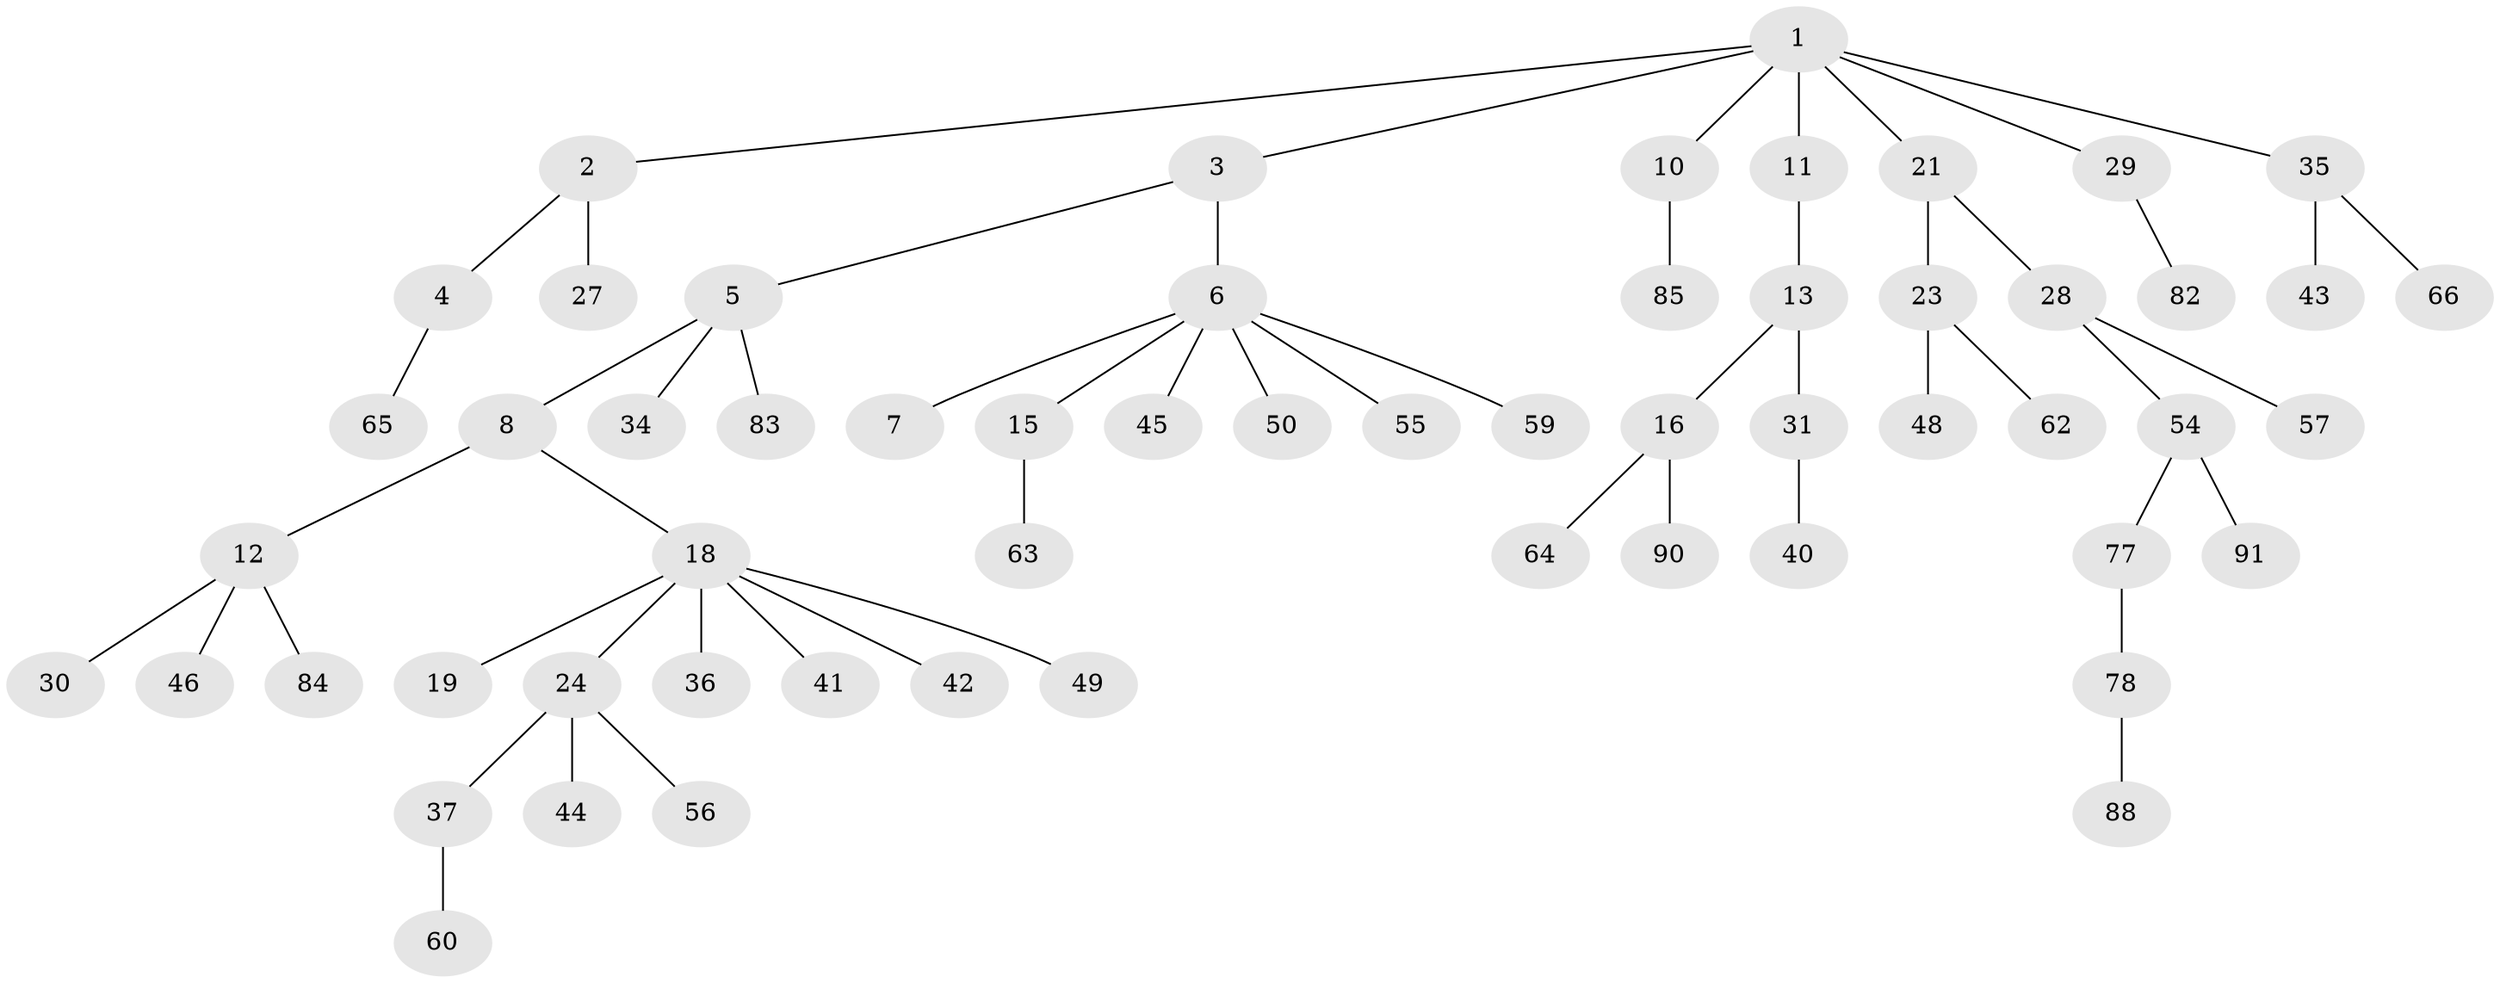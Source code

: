 // original degree distribution, {5: 0.02197802197802198, 4: 0.12087912087912088, 2: 0.26373626373626374, 3: 0.0989010989010989, 7: 0.01098901098901099, 1: 0.4835164835164835}
// Generated by graph-tools (version 1.1) at 2025/42/03/06/25 10:42:06]
// undirected, 58 vertices, 57 edges
graph export_dot {
graph [start="1"]
  node [color=gray90,style=filled];
  1 [super="+9"];
  2 [super="+33"];
  3 [super="+67"];
  4 [super="+51"];
  5 [super="+14"];
  6 [super="+47"];
  7 [super="+71"];
  8;
  10 [super="+69"];
  11 [super="+25"];
  12 [super="+17"];
  13 [super="+20"];
  15 [super="+61"];
  16 [super="+38"];
  18 [super="+26"];
  19 [super="+53"];
  21 [super="+22"];
  23 [super="+32"];
  24 [super="+39"];
  27 [super="+52"];
  28 [super="+80"];
  29;
  30 [super="+72"];
  31 [super="+87"];
  34;
  35 [super="+75"];
  36;
  37;
  40;
  41;
  42;
  43;
  44;
  45;
  46;
  48 [super="+81"];
  49;
  50;
  54 [super="+70"];
  55;
  56 [super="+74"];
  57 [super="+58"];
  59;
  60 [super="+68"];
  62 [super="+89"];
  63 [super="+76"];
  64;
  65;
  66 [super="+73"];
  77 [super="+79"];
  78 [super="+86"];
  82;
  83;
  84;
  85;
  88;
  90;
  91;
  1 -- 2;
  1 -- 3;
  1 -- 21;
  1 -- 29;
  1 -- 11;
  1 -- 10;
  1 -- 35;
  2 -- 4;
  2 -- 27;
  3 -- 5;
  3 -- 6;
  4 -- 65;
  5 -- 8;
  5 -- 83;
  5 -- 34;
  6 -- 7;
  6 -- 15;
  6 -- 45;
  6 -- 50;
  6 -- 59;
  6 -- 55;
  8 -- 12;
  8 -- 18;
  10 -- 85;
  11 -- 13;
  12 -- 30;
  12 -- 84;
  12 -- 46;
  13 -- 16;
  13 -- 31;
  15 -- 63;
  16 -- 64;
  16 -- 90;
  18 -- 19;
  18 -- 24;
  18 -- 41;
  18 -- 42;
  18 -- 49;
  18 -- 36;
  21 -- 23;
  21 -- 28;
  23 -- 48;
  23 -- 62;
  24 -- 37;
  24 -- 44;
  24 -- 56;
  28 -- 54;
  28 -- 57;
  29 -- 82;
  31 -- 40;
  35 -- 43;
  35 -- 66;
  37 -- 60;
  54 -- 91;
  54 -- 77;
  77 -- 78;
  78 -- 88;
}
